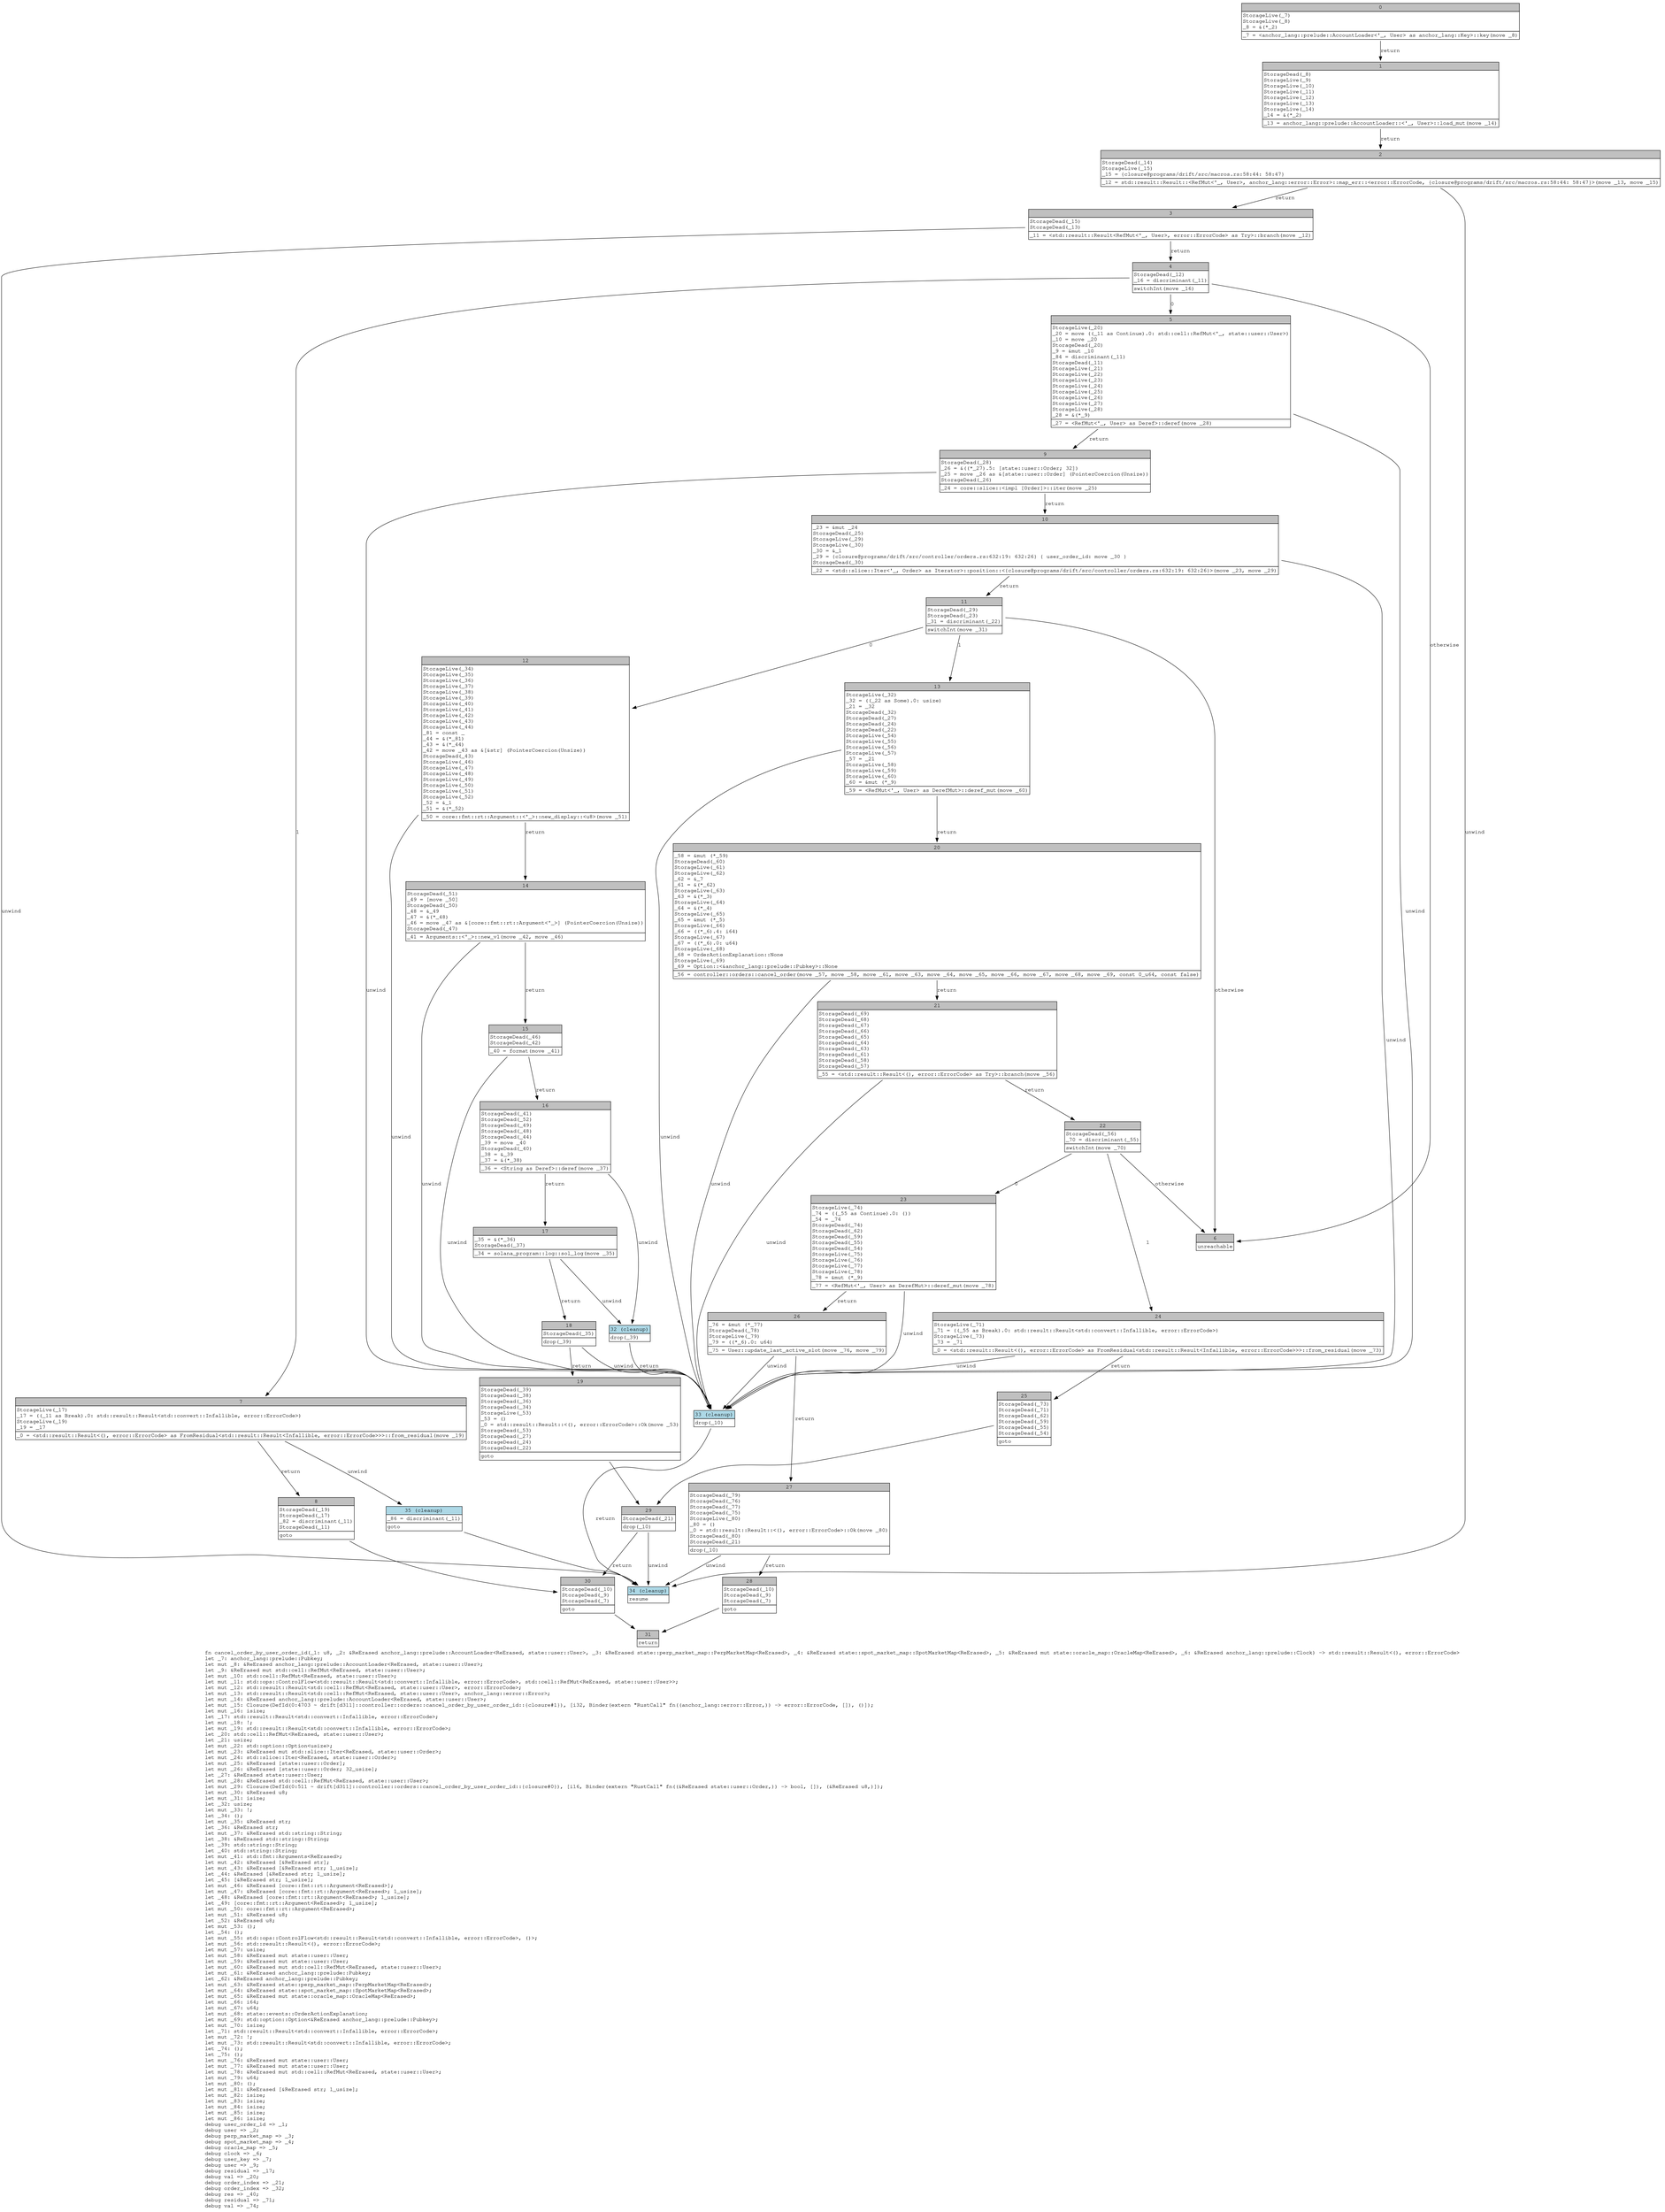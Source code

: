 digraph Mir_0_510 {
    graph [fontname="Courier, monospace"];
    node [fontname="Courier, monospace"];
    edge [fontname="Courier, monospace"];
    label=<fn cancel_order_by_user_order_id(_1: u8, _2: &amp;ReErased anchor_lang::prelude::AccountLoader&lt;ReErased, state::user::User&gt;, _3: &amp;ReErased state::perp_market_map::PerpMarketMap&lt;ReErased&gt;, _4: &amp;ReErased state::spot_market_map::SpotMarketMap&lt;ReErased&gt;, _5: &amp;ReErased mut state::oracle_map::OracleMap&lt;ReErased&gt;, _6: &amp;ReErased anchor_lang::prelude::Clock) -&gt; std::result::Result&lt;(), error::ErrorCode&gt;<br align="left"/>let _7: anchor_lang::prelude::Pubkey;<br align="left"/>let mut _8: &amp;ReErased anchor_lang::prelude::AccountLoader&lt;ReErased, state::user::User&gt;;<br align="left"/>let _9: &amp;ReErased mut std::cell::RefMut&lt;ReErased, state::user::User&gt;;<br align="left"/>let mut _10: std::cell::RefMut&lt;ReErased, state::user::User&gt;;<br align="left"/>let mut _11: std::ops::ControlFlow&lt;std::result::Result&lt;std::convert::Infallible, error::ErrorCode&gt;, std::cell::RefMut&lt;ReErased, state::user::User&gt;&gt;;<br align="left"/>let mut _12: std::result::Result&lt;std::cell::RefMut&lt;ReErased, state::user::User&gt;, error::ErrorCode&gt;;<br align="left"/>let mut _13: std::result::Result&lt;std::cell::RefMut&lt;ReErased, state::user::User&gt;, anchor_lang::error::Error&gt;;<br align="left"/>let mut _14: &amp;ReErased anchor_lang::prelude::AccountLoader&lt;ReErased, state::user::User&gt;;<br align="left"/>let mut _15: Closure(DefId(0:4703 ~ drift[d311]::controller::orders::cancel_order_by_user_order_id::{closure#1}), [i32, Binder(extern &quot;RustCall&quot; fn((anchor_lang::error::Error,)) -&gt; error::ErrorCode, []), ()]);<br align="left"/>let mut _16: isize;<br align="left"/>let _17: std::result::Result&lt;std::convert::Infallible, error::ErrorCode&gt;;<br align="left"/>let mut _18: !;<br align="left"/>let mut _19: std::result::Result&lt;std::convert::Infallible, error::ErrorCode&gt;;<br align="left"/>let _20: std::cell::RefMut&lt;ReErased, state::user::User&gt;;<br align="left"/>let _21: usize;<br align="left"/>let mut _22: std::option::Option&lt;usize&gt;;<br align="left"/>let mut _23: &amp;ReErased mut std::slice::Iter&lt;ReErased, state::user::Order&gt;;<br align="left"/>let mut _24: std::slice::Iter&lt;ReErased, state::user::Order&gt;;<br align="left"/>let mut _25: &amp;ReErased [state::user::Order];<br align="left"/>let mut _26: &amp;ReErased [state::user::Order; 32_usize];<br align="left"/>let _27: &amp;ReErased state::user::User;<br align="left"/>let mut _28: &amp;ReErased std::cell::RefMut&lt;ReErased, state::user::User&gt;;<br align="left"/>let mut _29: Closure(DefId(0:511 ~ drift[d311]::controller::orders::cancel_order_by_user_order_id::{closure#0}), [i16, Binder(extern &quot;RustCall&quot; fn((&amp;ReErased state::user::Order,)) -&gt; bool, []), (&amp;ReErased u8,)]);<br align="left"/>let mut _30: &amp;ReErased u8;<br align="left"/>let mut _31: isize;<br align="left"/>let _32: usize;<br align="left"/>let mut _33: !;<br align="left"/>let _34: ();<br align="left"/>let mut _35: &amp;ReErased str;<br align="left"/>let _36: &amp;ReErased str;<br align="left"/>let mut _37: &amp;ReErased std::string::String;<br align="left"/>let _38: &amp;ReErased std::string::String;<br align="left"/>let _39: std::string::String;<br align="left"/>let _40: std::string::String;<br align="left"/>let mut _41: std::fmt::Arguments&lt;ReErased&gt;;<br align="left"/>let mut _42: &amp;ReErased [&amp;ReErased str];<br align="left"/>let mut _43: &amp;ReErased [&amp;ReErased str; 1_usize];<br align="left"/>let _44: &amp;ReErased [&amp;ReErased str; 1_usize];<br align="left"/>let _45: [&amp;ReErased str; 1_usize];<br align="left"/>let mut _46: &amp;ReErased [core::fmt::rt::Argument&lt;ReErased&gt;];<br align="left"/>let mut _47: &amp;ReErased [core::fmt::rt::Argument&lt;ReErased&gt;; 1_usize];<br align="left"/>let _48: &amp;ReErased [core::fmt::rt::Argument&lt;ReErased&gt;; 1_usize];<br align="left"/>let _49: [core::fmt::rt::Argument&lt;ReErased&gt;; 1_usize];<br align="left"/>let mut _50: core::fmt::rt::Argument&lt;ReErased&gt;;<br align="left"/>let mut _51: &amp;ReErased u8;<br align="left"/>let _52: &amp;ReErased u8;<br align="left"/>let mut _53: ();<br align="left"/>let _54: ();<br align="left"/>let mut _55: std::ops::ControlFlow&lt;std::result::Result&lt;std::convert::Infallible, error::ErrorCode&gt;, ()&gt;;<br align="left"/>let mut _56: std::result::Result&lt;(), error::ErrorCode&gt;;<br align="left"/>let mut _57: usize;<br align="left"/>let mut _58: &amp;ReErased mut state::user::User;<br align="left"/>let mut _59: &amp;ReErased mut state::user::User;<br align="left"/>let mut _60: &amp;ReErased mut std::cell::RefMut&lt;ReErased, state::user::User&gt;;<br align="left"/>let mut _61: &amp;ReErased anchor_lang::prelude::Pubkey;<br align="left"/>let _62: &amp;ReErased anchor_lang::prelude::Pubkey;<br align="left"/>let mut _63: &amp;ReErased state::perp_market_map::PerpMarketMap&lt;ReErased&gt;;<br align="left"/>let mut _64: &amp;ReErased state::spot_market_map::SpotMarketMap&lt;ReErased&gt;;<br align="left"/>let mut _65: &amp;ReErased mut state::oracle_map::OracleMap&lt;ReErased&gt;;<br align="left"/>let mut _66: i64;<br align="left"/>let mut _67: u64;<br align="left"/>let mut _68: state::events::OrderActionExplanation;<br align="left"/>let mut _69: std::option::Option&lt;&amp;ReErased anchor_lang::prelude::Pubkey&gt;;<br align="left"/>let mut _70: isize;<br align="left"/>let _71: std::result::Result&lt;std::convert::Infallible, error::ErrorCode&gt;;<br align="left"/>let mut _72: !;<br align="left"/>let mut _73: std::result::Result&lt;std::convert::Infallible, error::ErrorCode&gt;;<br align="left"/>let _74: ();<br align="left"/>let _75: ();<br align="left"/>let mut _76: &amp;ReErased mut state::user::User;<br align="left"/>let mut _77: &amp;ReErased mut state::user::User;<br align="left"/>let mut _78: &amp;ReErased mut std::cell::RefMut&lt;ReErased, state::user::User&gt;;<br align="left"/>let mut _79: u64;<br align="left"/>let mut _80: ();<br align="left"/>let mut _81: &amp;ReErased [&amp;ReErased str; 1_usize];<br align="left"/>let mut _82: isize;<br align="left"/>let mut _83: isize;<br align="left"/>let mut _84: isize;<br align="left"/>let mut _85: isize;<br align="left"/>let mut _86: isize;<br align="left"/>debug user_order_id =&gt; _1;<br align="left"/>debug user =&gt; _2;<br align="left"/>debug perp_market_map =&gt; _3;<br align="left"/>debug spot_market_map =&gt; _4;<br align="left"/>debug oracle_map =&gt; _5;<br align="left"/>debug clock =&gt; _6;<br align="left"/>debug user_key =&gt; _7;<br align="left"/>debug user =&gt; _9;<br align="left"/>debug residual =&gt; _17;<br align="left"/>debug val =&gt; _20;<br align="left"/>debug order_index =&gt; _21;<br align="left"/>debug order_index =&gt; _32;<br align="left"/>debug res =&gt; _40;<br align="left"/>debug residual =&gt; _71;<br align="left"/>debug val =&gt; _74;<br align="left"/>>;
    bb0__0_510 [shape="none", label=<<table border="0" cellborder="1" cellspacing="0"><tr><td bgcolor="gray" align="center" colspan="1">0</td></tr><tr><td align="left" balign="left">StorageLive(_7)<br/>StorageLive(_8)<br/>_8 = &amp;(*_2)<br/></td></tr><tr><td align="left">_7 = &lt;anchor_lang::prelude::AccountLoader&lt;'_, User&gt; as anchor_lang::Key&gt;::key(move _8)</td></tr></table>>];
    bb1__0_510 [shape="none", label=<<table border="0" cellborder="1" cellspacing="0"><tr><td bgcolor="gray" align="center" colspan="1">1</td></tr><tr><td align="left" balign="left">StorageDead(_8)<br/>StorageLive(_9)<br/>StorageLive(_10)<br/>StorageLive(_11)<br/>StorageLive(_12)<br/>StorageLive(_13)<br/>StorageLive(_14)<br/>_14 = &amp;(*_2)<br/></td></tr><tr><td align="left">_13 = anchor_lang::prelude::AccountLoader::&lt;'_, User&gt;::load_mut(move _14)</td></tr></table>>];
    bb2__0_510 [shape="none", label=<<table border="0" cellborder="1" cellspacing="0"><tr><td bgcolor="gray" align="center" colspan="1">2</td></tr><tr><td align="left" balign="left">StorageDead(_14)<br/>StorageLive(_15)<br/>_15 = {closure@programs/drift/src/macros.rs:58:44: 58:47}<br/></td></tr><tr><td align="left">_12 = std::result::Result::&lt;RefMut&lt;'_, User&gt;, anchor_lang::error::Error&gt;::map_err::&lt;error::ErrorCode, {closure@programs/drift/src/macros.rs:58:44: 58:47}&gt;(move _13, move _15)</td></tr></table>>];
    bb3__0_510 [shape="none", label=<<table border="0" cellborder="1" cellspacing="0"><tr><td bgcolor="gray" align="center" colspan="1">3</td></tr><tr><td align="left" balign="left">StorageDead(_15)<br/>StorageDead(_13)<br/></td></tr><tr><td align="left">_11 = &lt;std::result::Result&lt;RefMut&lt;'_, User&gt;, error::ErrorCode&gt; as Try&gt;::branch(move _12)</td></tr></table>>];
    bb4__0_510 [shape="none", label=<<table border="0" cellborder="1" cellspacing="0"><tr><td bgcolor="gray" align="center" colspan="1">4</td></tr><tr><td align="left" balign="left">StorageDead(_12)<br/>_16 = discriminant(_11)<br/></td></tr><tr><td align="left">switchInt(move _16)</td></tr></table>>];
    bb5__0_510 [shape="none", label=<<table border="0" cellborder="1" cellspacing="0"><tr><td bgcolor="gray" align="center" colspan="1">5</td></tr><tr><td align="left" balign="left">StorageLive(_20)<br/>_20 = move ((_11 as Continue).0: std::cell::RefMut&lt;'_, state::user::User&gt;)<br/>_10 = move _20<br/>StorageDead(_20)<br/>_9 = &amp;mut _10<br/>_84 = discriminant(_11)<br/>StorageDead(_11)<br/>StorageLive(_21)<br/>StorageLive(_22)<br/>StorageLive(_23)<br/>StorageLive(_24)<br/>StorageLive(_25)<br/>StorageLive(_26)<br/>StorageLive(_27)<br/>StorageLive(_28)<br/>_28 = &amp;(*_9)<br/></td></tr><tr><td align="left">_27 = &lt;RefMut&lt;'_, User&gt; as Deref&gt;::deref(move _28)</td></tr></table>>];
    bb6__0_510 [shape="none", label=<<table border="0" cellborder="1" cellspacing="0"><tr><td bgcolor="gray" align="center" colspan="1">6</td></tr><tr><td align="left">unreachable</td></tr></table>>];
    bb7__0_510 [shape="none", label=<<table border="0" cellborder="1" cellspacing="0"><tr><td bgcolor="gray" align="center" colspan="1">7</td></tr><tr><td align="left" balign="left">StorageLive(_17)<br/>_17 = ((_11 as Break).0: std::result::Result&lt;std::convert::Infallible, error::ErrorCode&gt;)<br/>StorageLive(_19)<br/>_19 = _17<br/></td></tr><tr><td align="left">_0 = &lt;std::result::Result&lt;(), error::ErrorCode&gt; as FromResidual&lt;std::result::Result&lt;Infallible, error::ErrorCode&gt;&gt;&gt;::from_residual(move _19)</td></tr></table>>];
    bb8__0_510 [shape="none", label=<<table border="0" cellborder="1" cellspacing="0"><tr><td bgcolor="gray" align="center" colspan="1">8</td></tr><tr><td align="left" balign="left">StorageDead(_19)<br/>StorageDead(_17)<br/>_82 = discriminant(_11)<br/>StorageDead(_11)<br/></td></tr><tr><td align="left">goto</td></tr></table>>];
    bb9__0_510 [shape="none", label=<<table border="0" cellborder="1" cellspacing="0"><tr><td bgcolor="gray" align="center" colspan="1">9</td></tr><tr><td align="left" balign="left">StorageDead(_28)<br/>_26 = &amp;((*_27).5: [state::user::Order; 32])<br/>_25 = move _26 as &amp;[state::user::Order] (PointerCoercion(Unsize))<br/>StorageDead(_26)<br/></td></tr><tr><td align="left">_24 = core::slice::&lt;impl [Order]&gt;::iter(move _25)</td></tr></table>>];
    bb10__0_510 [shape="none", label=<<table border="0" cellborder="1" cellspacing="0"><tr><td bgcolor="gray" align="center" colspan="1">10</td></tr><tr><td align="left" balign="left">_23 = &amp;mut _24<br/>StorageDead(_25)<br/>StorageLive(_29)<br/>StorageLive(_30)<br/>_30 = &amp;_1<br/>_29 = {closure@programs/drift/src/controller/orders.rs:632:19: 632:26} { user_order_id: move _30 }<br/>StorageDead(_30)<br/></td></tr><tr><td align="left">_22 = &lt;std::slice::Iter&lt;'_, Order&gt; as Iterator&gt;::position::&lt;{closure@programs/drift/src/controller/orders.rs:632:19: 632:26}&gt;(move _23, move _29)</td></tr></table>>];
    bb11__0_510 [shape="none", label=<<table border="0" cellborder="1" cellspacing="0"><tr><td bgcolor="gray" align="center" colspan="1">11</td></tr><tr><td align="left" balign="left">StorageDead(_29)<br/>StorageDead(_23)<br/>_31 = discriminant(_22)<br/></td></tr><tr><td align="left">switchInt(move _31)</td></tr></table>>];
    bb12__0_510 [shape="none", label=<<table border="0" cellborder="1" cellspacing="0"><tr><td bgcolor="gray" align="center" colspan="1">12</td></tr><tr><td align="left" balign="left">StorageLive(_34)<br/>StorageLive(_35)<br/>StorageLive(_36)<br/>StorageLive(_37)<br/>StorageLive(_38)<br/>StorageLive(_39)<br/>StorageLive(_40)<br/>StorageLive(_41)<br/>StorageLive(_42)<br/>StorageLive(_43)<br/>StorageLive(_44)<br/>_81 = const _<br/>_44 = &amp;(*_81)<br/>_43 = &amp;(*_44)<br/>_42 = move _43 as &amp;[&amp;str] (PointerCoercion(Unsize))<br/>StorageDead(_43)<br/>StorageLive(_46)<br/>StorageLive(_47)<br/>StorageLive(_48)<br/>StorageLive(_49)<br/>StorageLive(_50)<br/>StorageLive(_51)<br/>StorageLive(_52)<br/>_52 = &amp;_1<br/>_51 = &amp;(*_52)<br/></td></tr><tr><td align="left">_50 = core::fmt::rt::Argument::&lt;'_&gt;::new_display::&lt;u8&gt;(move _51)</td></tr></table>>];
    bb13__0_510 [shape="none", label=<<table border="0" cellborder="1" cellspacing="0"><tr><td bgcolor="gray" align="center" colspan="1">13</td></tr><tr><td align="left" balign="left">StorageLive(_32)<br/>_32 = ((_22 as Some).0: usize)<br/>_21 = _32<br/>StorageDead(_32)<br/>StorageDead(_27)<br/>StorageDead(_24)<br/>StorageDead(_22)<br/>StorageLive(_54)<br/>StorageLive(_55)<br/>StorageLive(_56)<br/>StorageLive(_57)<br/>_57 = _21<br/>StorageLive(_58)<br/>StorageLive(_59)<br/>StorageLive(_60)<br/>_60 = &amp;mut (*_9)<br/></td></tr><tr><td align="left">_59 = &lt;RefMut&lt;'_, User&gt; as DerefMut&gt;::deref_mut(move _60)</td></tr></table>>];
    bb14__0_510 [shape="none", label=<<table border="0" cellborder="1" cellspacing="0"><tr><td bgcolor="gray" align="center" colspan="1">14</td></tr><tr><td align="left" balign="left">StorageDead(_51)<br/>_49 = [move _50]<br/>StorageDead(_50)<br/>_48 = &amp;_49<br/>_47 = &amp;(*_48)<br/>_46 = move _47 as &amp;[core::fmt::rt::Argument&lt;'_&gt;] (PointerCoercion(Unsize))<br/>StorageDead(_47)<br/></td></tr><tr><td align="left">_41 = Arguments::&lt;'_&gt;::new_v1(move _42, move _46)</td></tr></table>>];
    bb15__0_510 [shape="none", label=<<table border="0" cellborder="1" cellspacing="0"><tr><td bgcolor="gray" align="center" colspan="1">15</td></tr><tr><td align="left" balign="left">StorageDead(_46)<br/>StorageDead(_42)<br/></td></tr><tr><td align="left">_40 = format(move _41)</td></tr></table>>];
    bb16__0_510 [shape="none", label=<<table border="0" cellborder="1" cellspacing="0"><tr><td bgcolor="gray" align="center" colspan="1">16</td></tr><tr><td align="left" balign="left">StorageDead(_41)<br/>StorageDead(_52)<br/>StorageDead(_49)<br/>StorageDead(_48)<br/>StorageDead(_44)<br/>_39 = move _40<br/>StorageDead(_40)<br/>_38 = &amp;_39<br/>_37 = &amp;(*_38)<br/></td></tr><tr><td align="left">_36 = &lt;String as Deref&gt;::deref(move _37)</td></tr></table>>];
    bb17__0_510 [shape="none", label=<<table border="0" cellborder="1" cellspacing="0"><tr><td bgcolor="gray" align="center" colspan="1">17</td></tr><tr><td align="left" balign="left">_35 = &amp;(*_36)<br/>StorageDead(_37)<br/></td></tr><tr><td align="left">_34 = solana_program::log::sol_log(move _35)</td></tr></table>>];
    bb18__0_510 [shape="none", label=<<table border="0" cellborder="1" cellspacing="0"><tr><td bgcolor="gray" align="center" colspan="1">18</td></tr><tr><td align="left" balign="left">StorageDead(_35)<br/></td></tr><tr><td align="left">drop(_39)</td></tr></table>>];
    bb19__0_510 [shape="none", label=<<table border="0" cellborder="1" cellspacing="0"><tr><td bgcolor="gray" align="center" colspan="1">19</td></tr><tr><td align="left" balign="left">StorageDead(_39)<br/>StorageDead(_38)<br/>StorageDead(_36)<br/>StorageDead(_34)<br/>StorageLive(_53)<br/>_53 = ()<br/>_0 = std::result::Result::&lt;(), error::ErrorCode&gt;::Ok(move _53)<br/>StorageDead(_53)<br/>StorageDead(_27)<br/>StorageDead(_24)<br/>StorageDead(_22)<br/></td></tr><tr><td align="left">goto</td></tr></table>>];
    bb20__0_510 [shape="none", label=<<table border="0" cellborder="1" cellspacing="0"><tr><td bgcolor="gray" align="center" colspan="1">20</td></tr><tr><td align="left" balign="left">_58 = &amp;mut (*_59)<br/>StorageDead(_60)<br/>StorageLive(_61)<br/>StorageLive(_62)<br/>_62 = &amp;_7<br/>_61 = &amp;(*_62)<br/>StorageLive(_63)<br/>_63 = &amp;(*_3)<br/>StorageLive(_64)<br/>_64 = &amp;(*_4)<br/>StorageLive(_65)<br/>_65 = &amp;mut (*_5)<br/>StorageLive(_66)<br/>_66 = ((*_6).4: i64)<br/>StorageLive(_67)<br/>_67 = ((*_6).0: u64)<br/>StorageLive(_68)<br/>_68 = OrderActionExplanation::None<br/>StorageLive(_69)<br/>_69 = Option::&lt;&amp;anchor_lang::prelude::Pubkey&gt;::None<br/></td></tr><tr><td align="left">_56 = controller::orders::cancel_order(move _57, move _58, move _61, move _63, move _64, move _65, move _66, move _67, move _68, move _69, const 0_u64, const false)</td></tr></table>>];
    bb21__0_510 [shape="none", label=<<table border="0" cellborder="1" cellspacing="0"><tr><td bgcolor="gray" align="center" colspan="1">21</td></tr><tr><td align="left" balign="left">StorageDead(_69)<br/>StorageDead(_68)<br/>StorageDead(_67)<br/>StorageDead(_66)<br/>StorageDead(_65)<br/>StorageDead(_64)<br/>StorageDead(_63)<br/>StorageDead(_61)<br/>StorageDead(_58)<br/>StorageDead(_57)<br/></td></tr><tr><td align="left">_55 = &lt;std::result::Result&lt;(), error::ErrorCode&gt; as Try&gt;::branch(move _56)</td></tr></table>>];
    bb22__0_510 [shape="none", label=<<table border="0" cellborder="1" cellspacing="0"><tr><td bgcolor="gray" align="center" colspan="1">22</td></tr><tr><td align="left" balign="left">StorageDead(_56)<br/>_70 = discriminant(_55)<br/></td></tr><tr><td align="left">switchInt(move _70)</td></tr></table>>];
    bb23__0_510 [shape="none", label=<<table border="0" cellborder="1" cellspacing="0"><tr><td bgcolor="gray" align="center" colspan="1">23</td></tr><tr><td align="left" balign="left">StorageLive(_74)<br/>_74 = ((_55 as Continue).0: ())<br/>_54 = _74<br/>StorageDead(_74)<br/>StorageDead(_62)<br/>StorageDead(_59)<br/>StorageDead(_55)<br/>StorageDead(_54)<br/>StorageLive(_75)<br/>StorageLive(_76)<br/>StorageLive(_77)<br/>StorageLive(_78)<br/>_78 = &amp;mut (*_9)<br/></td></tr><tr><td align="left">_77 = &lt;RefMut&lt;'_, User&gt; as DerefMut&gt;::deref_mut(move _78)</td></tr></table>>];
    bb24__0_510 [shape="none", label=<<table border="0" cellborder="1" cellspacing="0"><tr><td bgcolor="gray" align="center" colspan="1">24</td></tr><tr><td align="left" balign="left">StorageLive(_71)<br/>_71 = ((_55 as Break).0: std::result::Result&lt;std::convert::Infallible, error::ErrorCode&gt;)<br/>StorageLive(_73)<br/>_73 = _71<br/></td></tr><tr><td align="left">_0 = &lt;std::result::Result&lt;(), error::ErrorCode&gt; as FromResidual&lt;std::result::Result&lt;Infallible, error::ErrorCode&gt;&gt;&gt;::from_residual(move _73)</td></tr></table>>];
    bb25__0_510 [shape="none", label=<<table border="0" cellborder="1" cellspacing="0"><tr><td bgcolor="gray" align="center" colspan="1">25</td></tr><tr><td align="left" balign="left">StorageDead(_73)<br/>StorageDead(_71)<br/>StorageDead(_62)<br/>StorageDead(_59)<br/>StorageDead(_55)<br/>StorageDead(_54)<br/></td></tr><tr><td align="left">goto</td></tr></table>>];
    bb26__0_510 [shape="none", label=<<table border="0" cellborder="1" cellspacing="0"><tr><td bgcolor="gray" align="center" colspan="1">26</td></tr><tr><td align="left" balign="left">_76 = &amp;mut (*_77)<br/>StorageDead(_78)<br/>StorageLive(_79)<br/>_79 = ((*_6).0: u64)<br/></td></tr><tr><td align="left">_75 = User::update_last_active_slot(move _76, move _79)</td></tr></table>>];
    bb27__0_510 [shape="none", label=<<table border="0" cellborder="1" cellspacing="0"><tr><td bgcolor="gray" align="center" colspan="1">27</td></tr><tr><td align="left" balign="left">StorageDead(_79)<br/>StorageDead(_76)<br/>StorageDead(_77)<br/>StorageDead(_75)<br/>StorageLive(_80)<br/>_80 = ()<br/>_0 = std::result::Result::&lt;(), error::ErrorCode&gt;::Ok(move _80)<br/>StorageDead(_80)<br/>StorageDead(_21)<br/></td></tr><tr><td align="left">drop(_10)</td></tr></table>>];
    bb28__0_510 [shape="none", label=<<table border="0" cellborder="1" cellspacing="0"><tr><td bgcolor="gray" align="center" colspan="1">28</td></tr><tr><td align="left" balign="left">StorageDead(_10)<br/>StorageDead(_9)<br/>StorageDead(_7)<br/></td></tr><tr><td align="left">goto</td></tr></table>>];
    bb29__0_510 [shape="none", label=<<table border="0" cellborder="1" cellspacing="0"><tr><td bgcolor="gray" align="center" colspan="1">29</td></tr><tr><td align="left" balign="left">StorageDead(_21)<br/></td></tr><tr><td align="left">drop(_10)</td></tr></table>>];
    bb30__0_510 [shape="none", label=<<table border="0" cellborder="1" cellspacing="0"><tr><td bgcolor="gray" align="center" colspan="1">30</td></tr><tr><td align="left" balign="left">StorageDead(_10)<br/>StorageDead(_9)<br/>StorageDead(_7)<br/></td></tr><tr><td align="left">goto</td></tr></table>>];
    bb31__0_510 [shape="none", label=<<table border="0" cellborder="1" cellspacing="0"><tr><td bgcolor="gray" align="center" colspan="1">31</td></tr><tr><td align="left">return</td></tr></table>>];
    bb32__0_510 [shape="none", label=<<table border="0" cellborder="1" cellspacing="0"><tr><td bgcolor="lightblue" align="center" colspan="1">32 (cleanup)</td></tr><tr><td align="left">drop(_39)</td></tr></table>>];
    bb33__0_510 [shape="none", label=<<table border="0" cellborder="1" cellspacing="0"><tr><td bgcolor="lightblue" align="center" colspan="1">33 (cleanup)</td></tr><tr><td align="left">drop(_10)</td></tr></table>>];
    bb34__0_510 [shape="none", label=<<table border="0" cellborder="1" cellspacing="0"><tr><td bgcolor="lightblue" align="center" colspan="1">34 (cleanup)</td></tr><tr><td align="left">resume</td></tr></table>>];
    bb35__0_510 [shape="none", label=<<table border="0" cellborder="1" cellspacing="0"><tr><td bgcolor="lightblue" align="center" colspan="1">35 (cleanup)</td></tr><tr><td align="left" balign="left">_86 = discriminant(_11)<br/></td></tr><tr><td align="left">goto</td></tr></table>>];
    bb0__0_510 -> bb1__0_510 [label="return"];
    bb1__0_510 -> bb2__0_510 [label="return"];
    bb2__0_510 -> bb3__0_510 [label="return"];
    bb2__0_510 -> bb34__0_510 [label="unwind"];
    bb3__0_510 -> bb4__0_510 [label="return"];
    bb3__0_510 -> bb34__0_510 [label="unwind"];
    bb4__0_510 -> bb5__0_510 [label="0"];
    bb4__0_510 -> bb7__0_510 [label="1"];
    bb4__0_510 -> bb6__0_510 [label="otherwise"];
    bb5__0_510 -> bb9__0_510 [label="return"];
    bb5__0_510 -> bb33__0_510 [label="unwind"];
    bb7__0_510 -> bb8__0_510 [label="return"];
    bb7__0_510 -> bb35__0_510 [label="unwind"];
    bb8__0_510 -> bb30__0_510 [label=""];
    bb9__0_510 -> bb10__0_510 [label="return"];
    bb9__0_510 -> bb33__0_510 [label="unwind"];
    bb10__0_510 -> bb11__0_510 [label="return"];
    bb10__0_510 -> bb33__0_510 [label="unwind"];
    bb11__0_510 -> bb12__0_510 [label="0"];
    bb11__0_510 -> bb13__0_510 [label="1"];
    bb11__0_510 -> bb6__0_510 [label="otherwise"];
    bb12__0_510 -> bb14__0_510 [label="return"];
    bb12__0_510 -> bb33__0_510 [label="unwind"];
    bb13__0_510 -> bb20__0_510 [label="return"];
    bb13__0_510 -> bb33__0_510 [label="unwind"];
    bb14__0_510 -> bb15__0_510 [label="return"];
    bb14__0_510 -> bb33__0_510 [label="unwind"];
    bb15__0_510 -> bb16__0_510 [label="return"];
    bb15__0_510 -> bb33__0_510 [label="unwind"];
    bb16__0_510 -> bb17__0_510 [label="return"];
    bb16__0_510 -> bb32__0_510 [label="unwind"];
    bb17__0_510 -> bb18__0_510 [label="return"];
    bb17__0_510 -> bb32__0_510 [label="unwind"];
    bb18__0_510 -> bb19__0_510 [label="return"];
    bb18__0_510 -> bb33__0_510 [label="unwind"];
    bb19__0_510 -> bb29__0_510 [label=""];
    bb20__0_510 -> bb21__0_510 [label="return"];
    bb20__0_510 -> bb33__0_510 [label="unwind"];
    bb21__0_510 -> bb22__0_510 [label="return"];
    bb21__0_510 -> bb33__0_510 [label="unwind"];
    bb22__0_510 -> bb23__0_510 [label="0"];
    bb22__0_510 -> bb24__0_510 [label="1"];
    bb22__0_510 -> bb6__0_510 [label="otherwise"];
    bb23__0_510 -> bb26__0_510 [label="return"];
    bb23__0_510 -> bb33__0_510 [label="unwind"];
    bb24__0_510 -> bb25__0_510 [label="return"];
    bb24__0_510 -> bb33__0_510 [label="unwind"];
    bb25__0_510 -> bb29__0_510 [label=""];
    bb26__0_510 -> bb27__0_510 [label="return"];
    bb26__0_510 -> bb33__0_510 [label="unwind"];
    bb27__0_510 -> bb28__0_510 [label="return"];
    bb27__0_510 -> bb34__0_510 [label="unwind"];
    bb28__0_510 -> bb31__0_510 [label=""];
    bb29__0_510 -> bb30__0_510 [label="return"];
    bb29__0_510 -> bb34__0_510 [label="unwind"];
    bb30__0_510 -> bb31__0_510 [label=""];
    bb32__0_510 -> bb33__0_510 [label="return"];
    bb33__0_510 -> bb34__0_510 [label="return"];
    bb35__0_510 -> bb34__0_510 [label=""];
}
